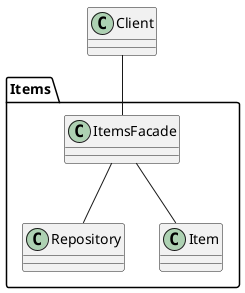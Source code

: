 @startuml

scale 1

package "Items" {

class Repository
class Item
class ItemsFacade

}

Client -- ItemsFacade
ItemsFacade -- Item
ItemsFacade -- Repository

@enduml